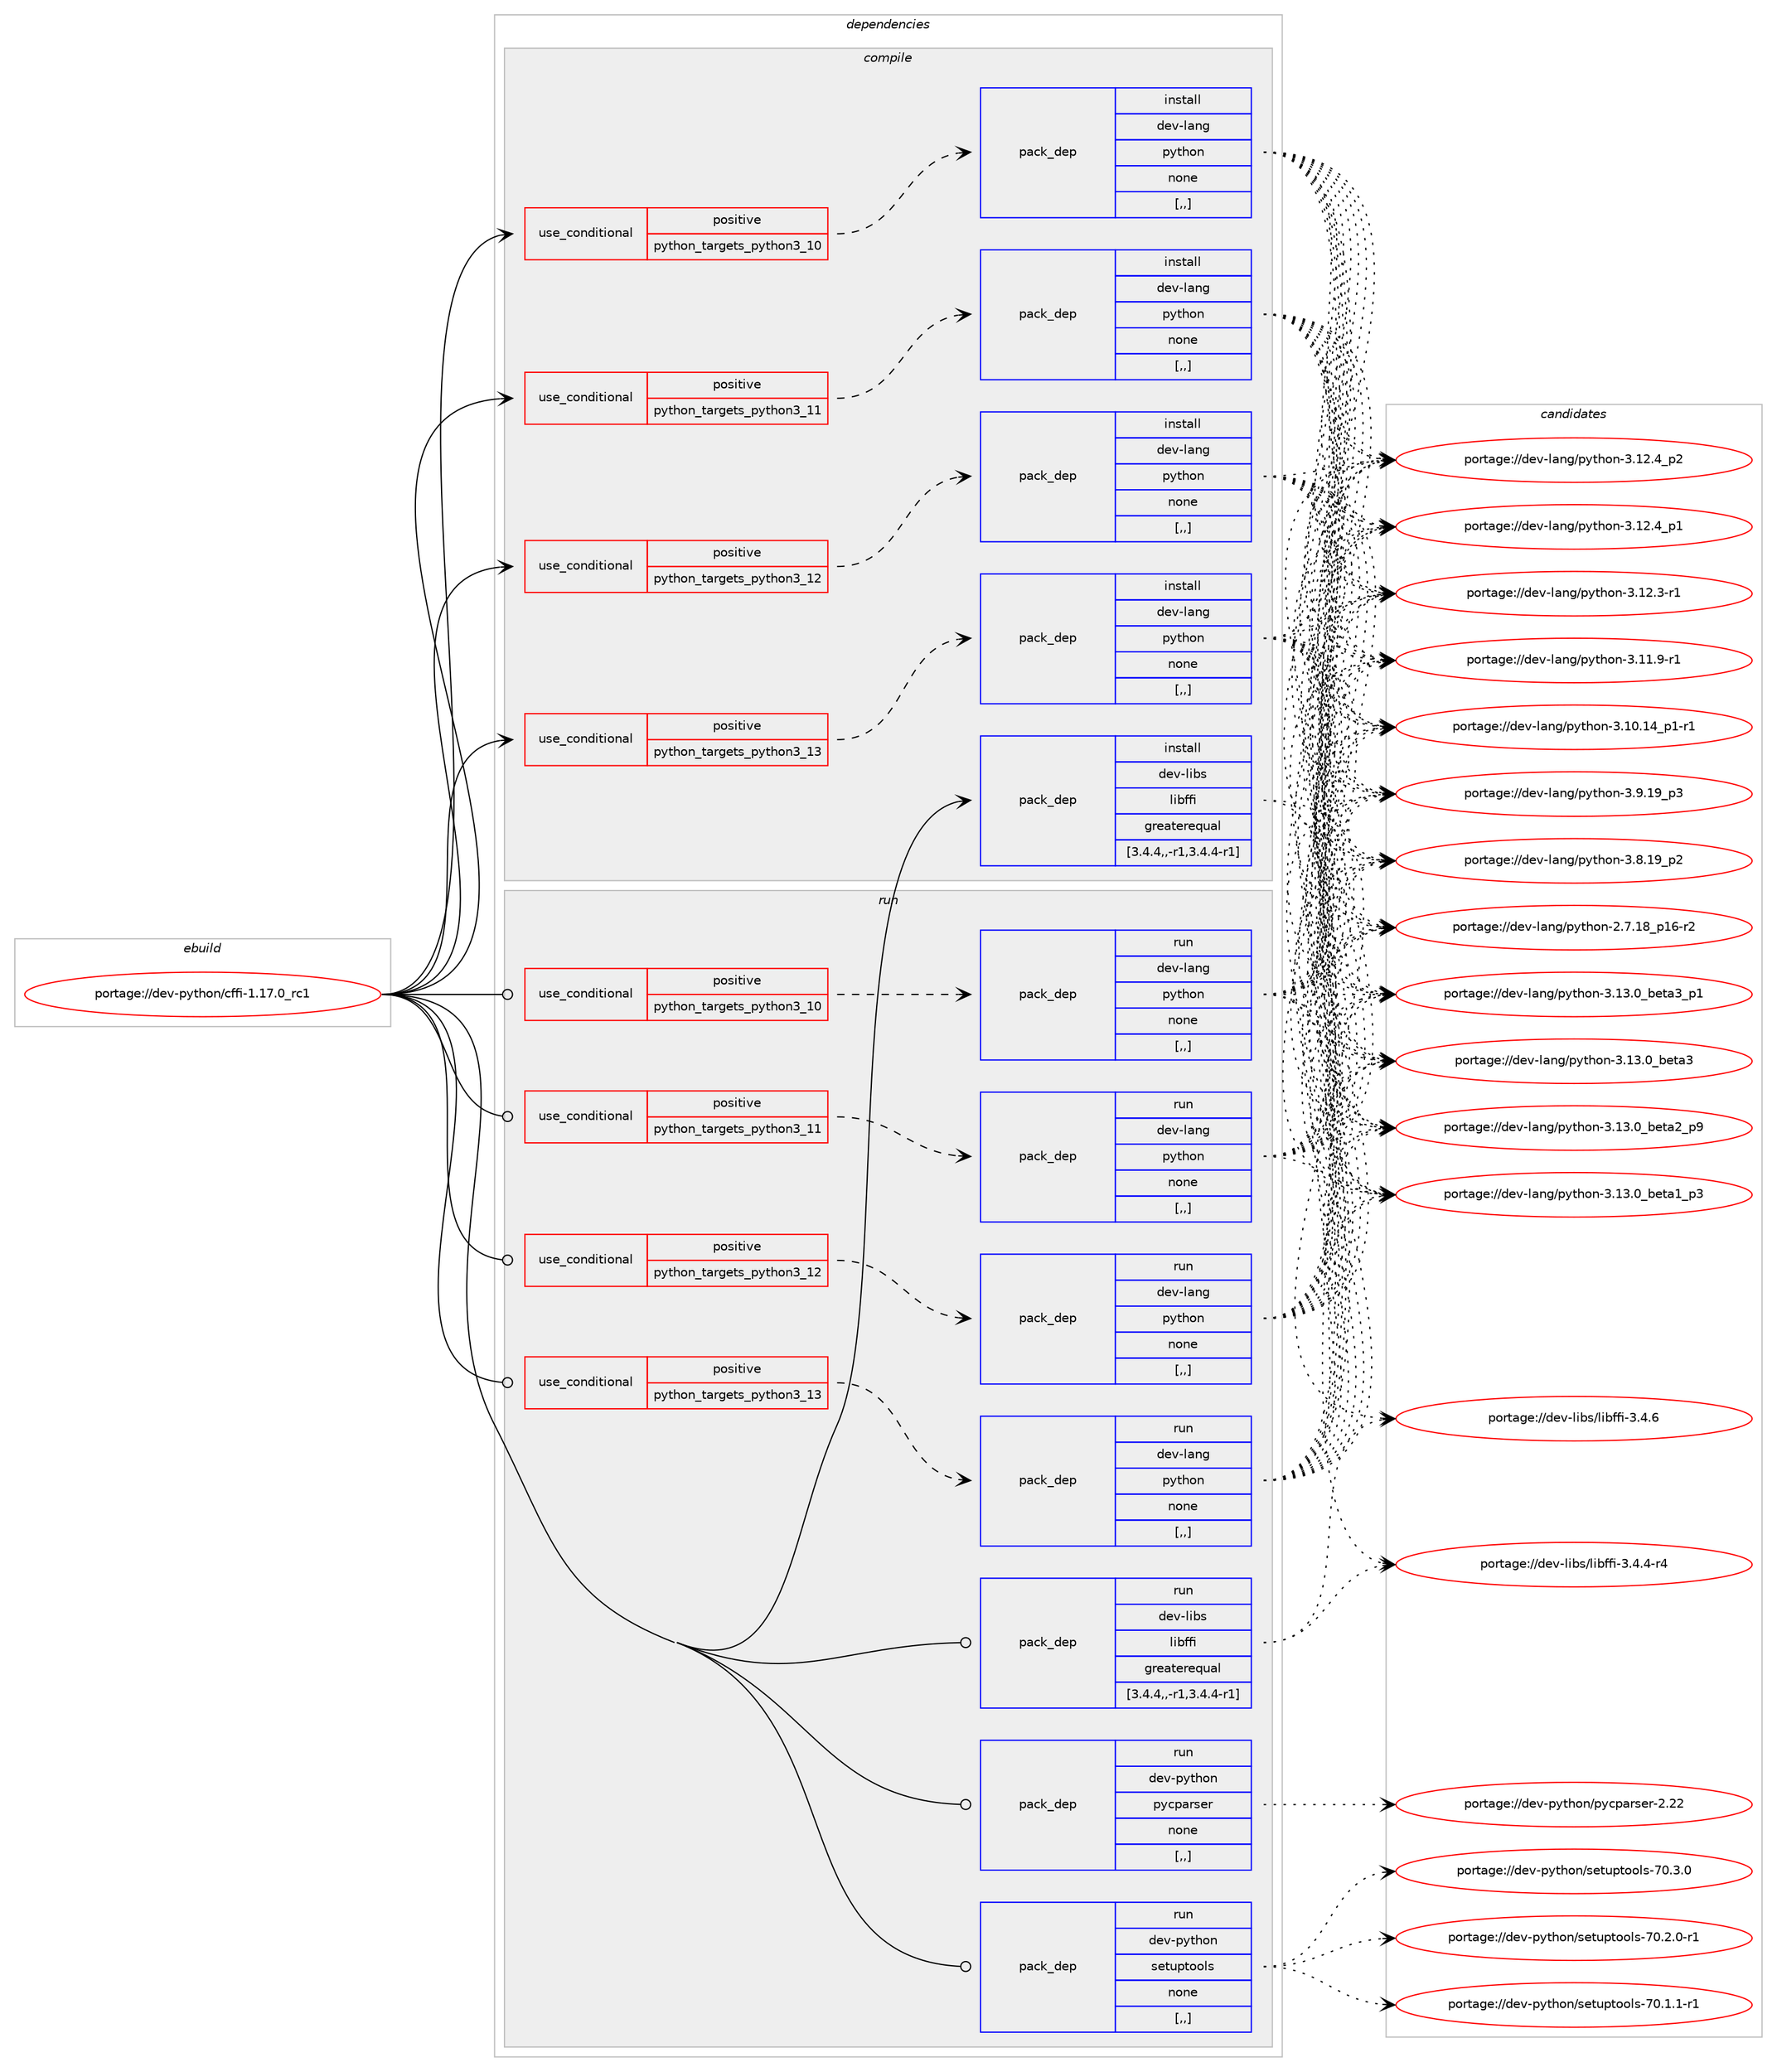 digraph prolog {

# *************
# Graph options
# *************

newrank=true;
concentrate=true;
compound=true;
graph [rankdir=LR,fontname=Helvetica,fontsize=10,ranksep=1.5];#, ranksep=2.5, nodesep=0.2];
edge  [arrowhead=vee];
node  [fontname=Helvetica,fontsize=10];

# **********
# The ebuild
# **********

subgraph cluster_leftcol {
color=gray;
rank=same;
label=<<i>ebuild</i>>;
id [label="portage://dev-python/cffi-1.17.0_rc1", color=red, width=4, href="../dev-python/cffi-1.17.0_rc1.svg"];
}

# ****************
# The dependencies
# ****************

subgraph cluster_midcol {
color=gray;
label=<<i>dependencies</i>>;
subgraph cluster_compile {
fillcolor="#eeeeee";
style=filled;
label=<<i>compile</i>>;
subgraph cond31232 {
dependency142360 [label=<<TABLE BORDER="0" CELLBORDER="1" CELLSPACING="0" CELLPADDING="4"><TR><TD ROWSPAN="3" CELLPADDING="10">use_conditional</TD></TR><TR><TD>positive</TD></TR><TR><TD>python_targets_python3_10</TD></TR></TABLE>>, shape=none, color=red];
subgraph pack109896 {
dependency142361 [label=<<TABLE BORDER="0" CELLBORDER="1" CELLSPACING="0" CELLPADDING="4" WIDTH="220"><TR><TD ROWSPAN="6" CELLPADDING="30">pack_dep</TD></TR><TR><TD WIDTH="110">install</TD></TR><TR><TD>dev-lang</TD></TR><TR><TD>python</TD></TR><TR><TD>none</TD></TR><TR><TD>[,,]</TD></TR></TABLE>>, shape=none, color=blue];
}
dependency142360:e -> dependency142361:w [weight=20,style="dashed",arrowhead="vee"];
}
id:e -> dependency142360:w [weight=20,style="solid",arrowhead="vee"];
subgraph cond31233 {
dependency142362 [label=<<TABLE BORDER="0" CELLBORDER="1" CELLSPACING="0" CELLPADDING="4"><TR><TD ROWSPAN="3" CELLPADDING="10">use_conditional</TD></TR><TR><TD>positive</TD></TR><TR><TD>python_targets_python3_11</TD></TR></TABLE>>, shape=none, color=red];
subgraph pack109897 {
dependency142363 [label=<<TABLE BORDER="0" CELLBORDER="1" CELLSPACING="0" CELLPADDING="4" WIDTH="220"><TR><TD ROWSPAN="6" CELLPADDING="30">pack_dep</TD></TR><TR><TD WIDTH="110">install</TD></TR><TR><TD>dev-lang</TD></TR><TR><TD>python</TD></TR><TR><TD>none</TD></TR><TR><TD>[,,]</TD></TR></TABLE>>, shape=none, color=blue];
}
dependency142362:e -> dependency142363:w [weight=20,style="dashed",arrowhead="vee"];
}
id:e -> dependency142362:w [weight=20,style="solid",arrowhead="vee"];
subgraph cond31234 {
dependency142364 [label=<<TABLE BORDER="0" CELLBORDER="1" CELLSPACING="0" CELLPADDING="4"><TR><TD ROWSPAN="3" CELLPADDING="10">use_conditional</TD></TR><TR><TD>positive</TD></TR><TR><TD>python_targets_python3_12</TD></TR></TABLE>>, shape=none, color=red];
subgraph pack109898 {
dependency142365 [label=<<TABLE BORDER="0" CELLBORDER="1" CELLSPACING="0" CELLPADDING="4" WIDTH="220"><TR><TD ROWSPAN="6" CELLPADDING="30">pack_dep</TD></TR><TR><TD WIDTH="110">install</TD></TR><TR><TD>dev-lang</TD></TR><TR><TD>python</TD></TR><TR><TD>none</TD></TR><TR><TD>[,,]</TD></TR></TABLE>>, shape=none, color=blue];
}
dependency142364:e -> dependency142365:w [weight=20,style="dashed",arrowhead="vee"];
}
id:e -> dependency142364:w [weight=20,style="solid",arrowhead="vee"];
subgraph cond31235 {
dependency142366 [label=<<TABLE BORDER="0" CELLBORDER="1" CELLSPACING="0" CELLPADDING="4"><TR><TD ROWSPAN="3" CELLPADDING="10">use_conditional</TD></TR><TR><TD>positive</TD></TR><TR><TD>python_targets_python3_13</TD></TR></TABLE>>, shape=none, color=red];
subgraph pack109899 {
dependency142367 [label=<<TABLE BORDER="0" CELLBORDER="1" CELLSPACING="0" CELLPADDING="4" WIDTH="220"><TR><TD ROWSPAN="6" CELLPADDING="30">pack_dep</TD></TR><TR><TD WIDTH="110">install</TD></TR><TR><TD>dev-lang</TD></TR><TR><TD>python</TD></TR><TR><TD>none</TD></TR><TR><TD>[,,]</TD></TR></TABLE>>, shape=none, color=blue];
}
dependency142366:e -> dependency142367:w [weight=20,style="dashed",arrowhead="vee"];
}
id:e -> dependency142366:w [weight=20,style="solid",arrowhead="vee"];
subgraph pack109900 {
dependency142368 [label=<<TABLE BORDER="0" CELLBORDER="1" CELLSPACING="0" CELLPADDING="4" WIDTH="220"><TR><TD ROWSPAN="6" CELLPADDING="30">pack_dep</TD></TR><TR><TD WIDTH="110">install</TD></TR><TR><TD>dev-libs</TD></TR><TR><TD>libffi</TD></TR><TR><TD>greaterequal</TD></TR><TR><TD>[3.4.4,,-r1,3.4.4-r1]</TD></TR></TABLE>>, shape=none, color=blue];
}
id:e -> dependency142368:w [weight=20,style="solid",arrowhead="vee"];
}
subgraph cluster_compileandrun {
fillcolor="#eeeeee";
style=filled;
label=<<i>compile and run</i>>;
}
subgraph cluster_run {
fillcolor="#eeeeee";
style=filled;
label=<<i>run</i>>;
subgraph cond31236 {
dependency142369 [label=<<TABLE BORDER="0" CELLBORDER="1" CELLSPACING="0" CELLPADDING="4"><TR><TD ROWSPAN="3" CELLPADDING="10">use_conditional</TD></TR><TR><TD>positive</TD></TR><TR><TD>python_targets_python3_10</TD></TR></TABLE>>, shape=none, color=red];
subgraph pack109901 {
dependency142370 [label=<<TABLE BORDER="0" CELLBORDER="1" CELLSPACING="0" CELLPADDING="4" WIDTH="220"><TR><TD ROWSPAN="6" CELLPADDING="30">pack_dep</TD></TR><TR><TD WIDTH="110">run</TD></TR><TR><TD>dev-lang</TD></TR><TR><TD>python</TD></TR><TR><TD>none</TD></TR><TR><TD>[,,]</TD></TR></TABLE>>, shape=none, color=blue];
}
dependency142369:e -> dependency142370:w [weight=20,style="dashed",arrowhead="vee"];
}
id:e -> dependency142369:w [weight=20,style="solid",arrowhead="odot"];
subgraph cond31237 {
dependency142371 [label=<<TABLE BORDER="0" CELLBORDER="1" CELLSPACING="0" CELLPADDING="4"><TR><TD ROWSPAN="3" CELLPADDING="10">use_conditional</TD></TR><TR><TD>positive</TD></TR><TR><TD>python_targets_python3_11</TD></TR></TABLE>>, shape=none, color=red];
subgraph pack109902 {
dependency142372 [label=<<TABLE BORDER="0" CELLBORDER="1" CELLSPACING="0" CELLPADDING="4" WIDTH="220"><TR><TD ROWSPAN="6" CELLPADDING="30">pack_dep</TD></TR><TR><TD WIDTH="110">run</TD></TR><TR><TD>dev-lang</TD></TR><TR><TD>python</TD></TR><TR><TD>none</TD></TR><TR><TD>[,,]</TD></TR></TABLE>>, shape=none, color=blue];
}
dependency142371:e -> dependency142372:w [weight=20,style="dashed",arrowhead="vee"];
}
id:e -> dependency142371:w [weight=20,style="solid",arrowhead="odot"];
subgraph cond31238 {
dependency142373 [label=<<TABLE BORDER="0" CELLBORDER="1" CELLSPACING="0" CELLPADDING="4"><TR><TD ROWSPAN="3" CELLPADDING="10">use_conditional</TD></TR><TR><TD>positive</TD></TR><TR><TD>python_targets_python3_12</TD></TR></TABLE>>, shape=none, color=red];
subgraph pack109903 {
dependency142374 [label=<<TABLE BORDER="0" CELLBORDER="1" CELLSPACING="0" CELLPADDING="4" WIDTH="220"><TR><TD ROWSPAN="6" CELLPADDING="30">pack_dep</TD></TR><TR><TD WIDTH="110">run</TD></TR><TR><TD>dev-lang</TD></TR><TR><TD>python</TD></TR><TR><TD>none</TD></TR><TR><TD>[,,]</TD></TR></TABLE>>, shape=none, color=blue];
}
dependency142373:e -> dependency142374:w [weight=20,style="dashed",arrowhead="vee"];
}
id:e -> dependency142373:w [weight=20,style="solid",arrowhead="odot"];
subgraph cond31239 {
dependency142375 [label=<<TABLE BORDER="0" CELLBORDER="1" CELLSPACING="0" CELLPADDING="4"><TR><TD ROWSPAN="3" CELLPADDING="10">use_conditional</TD></TR><TR><TD>positive</TD></TR><TR><TD>python_targets_python3_13</TD></TR></TABLE>>, shape=none, color=red];
subgraph pack109904 {
dependency142376 [label=<<TABLE BORDER="0" CELLBORDER="1" CELLSPACING="0" CELLPADDING="4" WIDTH="220"><TR><TD ROWSPAN="6" CELLPADDING="30">pack_dep</TD></TR><TR><TD WIDTH="110">run</TD></TR><TR><TD>dev-lang</TD></TR><TR><TD>python</TD></TR><TR><TD>none</TD></TR><TR><TD>[,,]</TD></TR></TABLE>>, shape=none, color=blue];
}
dependency142375:e -> dependency142376:w [weight=20,style="dashed",arrowhead="vee"];
}
id:e -> dependency142375:w [weight=20,style="solid",arrowhead="odot"];
subgraph pack109905 {
dependency142377 [label=<<TABLE BORDER="0" CELLBORDER="1" CELLSPACING="0" CELLPADDING="4" WIDTH="220"><TR><TD ROWSPAN="6" CELLPADDING="30">pack_dep</TD></TR><TR><TD WIDTH="110">run</TD></TR><TR><TD>dev-libs</TD></TR><TR><TD>libffi</TD></TR><TR><TD>greaterequal</TD></TR><TR><TD>[3.4.4,,-r1,3.4.4-r1]</TD></TR></TABLE>>, shape=none, color=blue];
}
id:e -> dependency142377:w [weight=20,style="solid",arrowhead="odot"];
subgraph pack109906 {
dependency142378 [label=<<TABLE BORDER="0" CELLBORDER="1" CELLSPACING="0" CELLPADDING="4" WIDTH="220"><TR><TD ROWSPAN="6" CELLPADDING="30">pack_dep</TD></TR><TR><TD WIDTH="110">run</TD></TR><TR><TD>dev-python</TD></TR><TR><TD>pycparser</TD></TR><TR><TD>none</TD></TR><TR><TD>[,,]</TD></TR></TABLE>>, shape=none, color=blue];
}
id:e -> dependency142378:w [weight=20,style="solid",arrowhead="odot"];
subgraph pack109907 {
dependency142379 [label=<<TABLE BORDER="0" CELLBORDER="1" CELLSPACING="0" CELLPADDING="4" WIDTH="220"><TR><TD ROWSPAN="6" CELLPADDING="30">pack_dep</TD></TR><TR><TD WIDTH="110">run</TD></TR><TR><TD>dev-python</TD></TR><TR><TD>setuptools</TD></TR><TR><TD>none</TD></TR><TR><TD>[,,]</TD></TR></TABLE>>, shape=none, color=blue];
}
id:e -> dependency142379:w [weight=20,style="solid",arrowhead="odot"];
}
}

# **************
# The candidates
# **************

subgraph cluster_choices {
rank=same;
color=gray;
label=<<i>candidates</i>>;

subgraph choice109896 {
color=black;
nodesep=1;
choice10010111845108971101034711212111610411111045514649514648959810111697519511249 [label="portage://dev-lang/python-3.13.0_beta3_p1", color=red, width=4,href="../dev-lang/python-3.13.0_beta3_p1.svg"];
choice1001011184510897110103471121211161041111104551464951464895981011169751 [label="portage://dev-lang/python-3.13.0_beta3", color=red, width=4,href="../dev-lang/python-3.13.0_beta3.svg"];
choice10010111845108971101034711212111610411111045514649514648959810111697509511257 [label="portage://dev-lang/python-3.13.0_beta2_p9", color=red, width=4,href="../dev-lang/python-3.13.0_beta2_p9.svg"];
choice10010111845108971101034711212111610411111045514649514648959810111697499511251 [label="portage://dev-lang/python-3.13.0_beta1_p3", color=red, width=4,href="../dev-lang/python-3.13.0_beta1_p3.svg"];
choice100101118451089711010347112121116104111110455146495046529511250 [label="portage://dev-lang/python-3.12.4_p2", color=red, width=4,href="../dev-lang/python-3.12.4_p2.svg"];
choice100101118451089711010347112121116104111110455146495046529511249 [label="portage://dev-lang/python-3.12.4_p1", color=red, width=4,href="../dev-lang/python-3.12.4_p1.svg"];
choice100101118451089711010347112121116104111110455146495046514511449 [label="portage://dev-lang/python-3.12.3-r1", color=red, width=4,href="../dev-lang/python-3.12.3-r1.svg"];
choice100101118451089711010347112121116104111110455146494946574511449 [label="portage://dev-lang/python-3.11.9-r1", color=red, width=4,href="../dev-lang/python-3.11.9-r1.svg"];
choice100101118451089711010347112121116104111110455146494846495295112494511449 [label="portage://dev-lang/python-3.10.14_p1-r1", color=red, width=4,href="../dev-lang/python-3.10.14_p1-r1.svg"];
choice100101118451089711010347112121116104111110455146574649579511251 [label="portage://dev-lang/python-3.9.19_p3", color=red, width=4,href="../dev-lang/python-3.9.19_p3.svg"];
choice100101118451089711010347112121116104111110455146564649579511250 [label="portage://dev-lang/python-3.8.19_p2", color=red, width=4,href="../dev-lang/python-3.8.19_p2.svg"];
choice100101118451089711010347112121116104111110455046554649569511249544511450 [label="portage://dev-lang/python-2.7.18_p16-r2", color=red, width=4,href="../dev-lang/python-2.7.18_p16-r2.svg"];
dependency142361:e -> choice10010111845108971101034711212111610411111045514649514648959810111697519511249:w [style=dotted,weight="100"];
dependency142361:e -> choice1001011184510897110103471121211161041111104551464951464895981011169751:w [style=dotted,weight="100"];
dependency142361:e -> choice10010111845108971101034711212111610411111045514649514648959810111697509511257:w [style=dotted,weight="100"];
dependency142361:e -> choice10010111845108971101034711212111610411111045514649514648959810111697499511251:w [style=dotted,weight="100"];
dependency142361:e -> choice100101118451089711010347112121116104111110455146495046529511250:w [style=dotted,weight="100"];
dependency142361:e -> choice100101118451089711010347112121116104111110455146495046529511249:w [style=dotted,weight="100"];
dependency142361:e -> choice100101118451089711010347112121116104111110455146495046514511449:w [style=dotted,weight="100"];
dependency142361:e -> choice100101118451089711010347112121116104111110455146494946574511449:w [style=dotted,weight="100"];
dependency142361:e -> choice100101118451089711010347112121116104111110455146494846495295112494511449:w [style=dotted,weight="100"];
dependency142361:e -> choice100101118451089711010347112121116104111110455146574649579511251:w [style=dotted,weight="100"];
dependency142361:e -> choice100101118451089711010347112121116104111110455146564649579511250:w [style=dotted,weight="100"];
dependency142361:e -> choice100101118451089711010347112121116104111110455046554649569511249544511450:w [style=dotted,weight="100"];
}
subgraph choice109897 {
color=black;
nodesep=1;
choice10010111845108971101034711212111610411111045514649514648959810111697519511249 [label="portage://dev-lang/python-3.13.0_beta3_p1", color=red, width=4,href="../dev-lang/python-3.13.0_beta3_p1.svg"];
choice1001011184510897110103471121211161041111104551464951464895981011169751 [label="portage://dev-lang/python-3.13.0_beta3", color=red, width=4,href="../dev-lang/python-3.13.0_beta3.svg"];
choice10010111845108971101034711212111610411111045514649514648959810111697509511257 [label="portage://dev-lang/python-3.13.0_beta2_p9", color=red, width=4,href="../dev-lang/python-3.13.0_beta2_p9.svg"];
choice10010111845108971101034711212111610411111045514649514648959810111697499511251 [label="portage://dev-lang/python-3.13.0_beta1_p3", color=red, width=4,href="../dev-lang/python-3.13.0_beta1_p3.svg"];
choice100101118451089711010347112121116104111110455146495046529511250 [label="portage://dev-lang/python-3.12.4_p2", color=red, width=4,href="../dev-lang/python-3.12.4_p2.svg"];
choice100101118451089711010347112121116104111110455146495046529511249 [label="portage://dev-lang/python-3.12.4_p1", color=red, width=4,href="../dev-lang/python-3.12.4_p1.svg"];
choice100101118451089711010347112121116104111110455146495046514511449 [label="portage://dev-lang/python-3.12.3-r1", color=red, width=4,href="../dev-lang/python-3.12.3-r1.svg"];
choice100101118451089711010347112121116104111110455146494946574511449 [label="portage://dev-lang/python-3.11.9-r1", color=red, width=4,href="../dev-lang/python-3.11.9-r1.svg"];
choice100101118451089711010347112121116104111110455146494846495295112494511449 [label="portage://dev-lang/python-3.10.14_p1-r1", color=red, width=4,href="../dev-lang/python-3.10.14_p1-r1.svg"];
choice100101118451089711010347112121116104111110455146574649579511251 [label="portage://dev-lang/python-3.9.19_p3", color=red, width=4,href="../dev-lang/python-3.9.19_p3.svg"];
choice100101118451089711010347112121116104111110455146564649579511250 [label="portage://dev-lang/python-3.8.19_p2", color=red, width=4,href="../dev-lang/python-3.8.19_p2.svg"];
choice100101118451089711010347112121116104111110455046554649569511249544511450 [label="portage://dev-lang/python-2.7.18_p16-r2", color=red, width=4,href="../dev-lang/python-2.7.18_p16-r2.svg"];
dependency142363:e -> choice10010111845108971101034711212111610411111045514649514648959810111697519511249:w [style=dotted,weight="100"];
dependency142363:e -> choice1001011184510897110103471121211161041111104551464951464895981011169751:w [style=dotted,weight="100"];
dependency142363:e -> choice10010111845108971101034711212111610411111045514649514648959810111697509511257:w [style=dotted,weight="100"];
dependency142363:e -> choice10010111845108971101034711212111610411111045514649514648959810111697499511251:w [style=dotted,weight="100"];
dependency142363:e -> choice100101118451089711010347112121116104111110455146495046529511250:w [style=dotted,weight="100"];
dependency142363:e -> choice100101118451089711010347112121116104111110455146495046529511249:w [style=dotted,weight="100"];
dependency142363:e -> choice100101118451089711010347112121116104111110455146495046514511449:w [style=dotted,weight="100"];
dependency142363:e -> choice100101118451089711010347112121116104111110455146494946574511449:w [style=dotted,weight="100"];
dependency142363:e -> choice100101118451089711010347112121116104111110455146494846495295112494511449:w [style=dotted,weight="100"];
dependency142363:e -> choice100101118451089711010347112121116104111110455146574649579511251:w [style=dotted,weight="100"];
dependency142363:e -> choice100101118451089711010347112121116104111110455146564649579511250:w [style=dotted,weight="100"];
dependency142363:e -> choice100101118451089711010347112121116104111110455046554649569511249544511450:w [style=dotted,weight="100"];
}
subgraph choice109898 {
color=black;
nodesep=1;
choice10010111845108971101034711212111610411111045514649514648959810111697519511249 [label="portage://dev-lang/python-3.13.0_beta3_p1", color=red, width=4,href="../dev-lang/python-3.13.0_beta3_p1.svg"];
choice1001011184510897110103471121211161041111104551464951464895981011169751 [label="portage://dev-lang/python-3.13.0_beta3", color=red, width=4,href="../dev-lang/python-3.13.0_beta3.svg"];
choice10010111845108971101034711212111610411111045514649514648959810111697509511257 [label="portage://dev-lang/python-3.13.0_beta2_p9", color=red, width=4,href="../dev-lang/python-3.13.0_beta2_p9.svg"];
choice10010111845108971101034711212111610411111045514649514648959810111697499511251 [label="portage://dev-lang/python-3.13.0_beta1_p3", color=red, width=4,href="../dev-lang/python-3.13.0_beta1_p3.svg"];
choice100101118451089711010347112121116104111110455146495046529511250 [label="portage://dev-lang/python-3.12.4_p2", color=red, width=4,href="../dev-lang/python-3.12.4_p2.svg"];
choice100101118451089711010347112121116104111110455146495046529511249 [label="portage://dev-lang/python-3.12.4_p1", color=red, width=4,href="../dev-lang/python-3.12.4_p1.svg"];
choice100101118451089711010347112121116104111110455146495046514511449 [label="portage://dev-lang/python-3.12.3-r1", color=red, width=4,href="../dev-lang/python-3.12.3-r1.svg"];
choice100101118451089711010347112121116104111110455146494946574511449 [label="portage://dev-lang/python-3.11.9-r1", color=red, width=4,href="../dev-lang/python-3.11.9-r1.svg"];
choice100101118451089711010347112121116104111110455146494846495295112494511449 [label="portage://dev-lang/python-3.10.14_p1-r1", color=red, width=4,href="../dev-lang/python-3.10.14_p1-r1.svg"];
choice100101118451089711010347112121116104111110455146574649579511251 [label="portage://dev-lang/python-3.9.19_p3", color=red, width=4,href="../dev-lang/python-3.9.19_p3.svg"];
choice100101118451089711010347112121116104111110455146564649579511250 [label="portage://dev-lang/python-3.8.19_p2", color=red, width=4,href="../dev-lang/python-3.8.19_p2.svg"];
choice100101118451089711010347112121116104111110455046554649569511249544511450 [label="portage://dev-lang/python-2.7.18_p16-r2", color=red, width=4,href="../dev-lang/python-2.7.18_p16-r2.svg"];
dependency142365:e -> choice10010111845108971101034711212111610411111045514649514648959810111697519511249:w [style=dotted,weight="100"];
dependency142365:e -> choice1001011184510897110103471121211161041111104551464951464895981011169751:w [style=dotted,weight="100"];
dependency142365:e -> choice10010111845108971101034711212111610411111045514649514648959810111697509511257:w [style=dotted,weight="100"];
dependency142365:e -> choice10010111845108971101034711212111610411111045514649514648959810111697499511251:w [style=dotted,weight="100"];
dependency142365:e -> choice100101118451089711010347112121116104111110455146495046529511250:w [style=dotted,weight="100"];
dependency142365:e -> choice100101118451089711010347112121116104111110455146495046529511249:w [style=dotted,weight="100"];
dependency142365:e -> choice100101118451089711010347112121116104111110455146495046514511449:w [style=dotted,weight="100"];
dependency142365:e -> choice100101118451089711010347112121116104111110455146494946574511449:w [style=dotted,weight="100"];
dependency142365:e -> choice100101118451089711010347112121116104111110455146494846495295112494511449:w [style=dotted,weight="100"];
dependency142365:e -> choice100101118451089711010347112121116104111110455146574649579511251:w [style=dotted,weight="100"];
dependency142365:e -> choice100101118451089711010347112121116104111110455146564649579511250:w [style=dotted,weight="100"];
dependency142365:e -> choice100101118451089711010347112121116104111110455046554649569511249544511450:w [style=dotted,weight="100"];
}
subgraph choice109899 {
color=black;
nodesep=1;
choice10010111845108971101034711212111610411111045514649514648959810111697519511249 [label="portage://dev-lang/python-3.13.0_beta3_p1", color=red, width=4,href="../dev-lang/python-3.13.0_beta3_p1.svg"];
choice1001011184510897110103471121211161041111104551464951464895981011169751 [label="portage://dev-lang/python-3.13.0_beta3", color=red, width=4,href="../dev-lang/python-3.13.0_beta3.svg"];
choice10010111845108971101034711212111610411111045514649514648959810111697509511257 [label="portage://dev-lang/python-3.13.0_beta2_p9", color=red, width=4,href="../dev-lang/python-3.13.0_beta2_p9.svg"];
choice10010111845108971101034711212111610411111045514649514648959810111697499511251 [label="portage://dev-lang/python-3.13.0_beta1_p3", color=red, width=4,href="../dev-lang/python-3.13.0_beta1_p3.svg"];
choice100101118451089711010347112121116104111110455146495046529511250 [label="portage://dev-lang/python-3.12.4_p2", color=red, width=4,href="../dev-lang/python-3.12.4_p2.svg"];
choice100101118451089711010347112121116104111110455146495046529511249 [label="portage://dev-lang/python-3.12.4_p1", color=red, width=4,href="../dev-lang/python-3.12.4_p1.svg"];
choice100101118451089711010347112121116104111110455146495046514511449 [label="portage://dev-lang/python-3.12.3-r1", color=red, width=4,href="../dev-lang/python-3.12.3-r1.svg"];
choice100101118451089711010347112121116104111110455146494946574511449 [label="portage://dev-lang/python-3.11.9-r1", color=red, width=4,href="../dev-lang/python-3.11.9-r1.svg"];
choice100101118451089711010347112121116104111110455146494846495295112494511449 [label="portage://dev-lang/python-3.10.14_p1-r1", color=red, width=4,href="../dev-lang/python-3.10.14_p1-r1.svg"];
choice100101118451089711010347112121116104111110455146574649579511251 [label="portage://dev-lang/python-3.9.19_p3", color=red, width=4,href="../dev-lang/python-3.9.19_p3.svg"];
choice100101118451089711010347112121116104111110455146564649579511250 [label="portage://dev-lang/python-3.8.19_p2", color=red, width=4,href="../dev-lang/python-3.8.19_p2.svg"];
choice100101118451089711010347112121116104111110455046554649569511249544511450 [label="portage://dev-lang/python-2.7.18_p16-r2", color=red, width=4,href="../dev-lang/python-2.7.18_p16-r2.svg"];
dependency142367:e -> choice10010111845108971101034711212111610411111045514649514648959810111697519511249:w [style=dotted,weight="100"];
dependency142367:e -> choice1001011184510897110103471121211161041111104551464951464895981011169751:w [style=dotted,weight="100"];
dependency142367:e -> choice10010111845108971101034711212111610411111045514649514648959810111697509511257:w [style=dotted,weight="100"];
dependency142367:e -> choice10010111845108971101034711212111610411111045514649514648959810111697499511251:w [style=dotted,weight="100"];
dependency142367:e -> choice100101118451089711010347112121116104111110455146495046529511250:w [style=dotted,weight="100"];
dependency142367:e -> choice100101118451089711010347112121116104111110455146495046529511249:w [style=dotted,weight="100"];
dependency142367:e -> choice100101118451089711010347112121116104111110455146495046514511449:w [style=dotted,weight="100"];
dependency142367:e -> choice100101118451089711010347112121116104111110455146494946574511449:w [style=dotted,weight="100"];
dependency142367:e -> choice100101118451089711010347112121116104111110455146494846495295112494511449:w [style=dotted,weight="100"];
dependency142367:e -> choice100101118451089711010347112121116104111110455146574649579511251:w [style=dotted,weight="100"];
dependency142367:e -> choice100101118451089711010347112121116104111110455146564649579511250:w [style=dotted,weight="100"];
dependency142367:e -> choice100101118451089711010347112121116104111110455046554649569511249544511450:w [style=dotted,weight="100"];
}
subgraph choice109900 {
color=black;
nodesep=1;
choice10010111845108105981154710810598102102105455146524654 [label="portage://dev-libs/libffi-3.4.6", color=red, width=4,href="../dev-libs/libffi-3.4.6.svg"];
choice100101118451081059811547108105981021021054551465246524511452 [label="portage://dev-libs/libffi-3.4.4-r4", color=red, width=4,href="../dev-libs/libffi-3.4.4-r4.svg"];
dependency142368:e -> choice10010111845108105981154710810598102102105455146524654:w [style=dotted,weight="100"];
dependency142368:e -> choice100101118451081059811547108105981021021054551465246524511452:w [style=dotted,weight="100"];
}
subgraph choice109901 {
color=black;
nodesep=1;
choice10010111845108971101034711212111610411111045514649514648959810111697519511249 [label="portage://dev-lang/python-3.13.0_beta3_p1", color=red, width=4,href="../dev-lang/python-3.13.0_beta3_p1.svg"];
choice1001011184510897110103471121211161041111104551464951464895981011169751 [label="portage://dev-lang/python-3.13.0_beta3", color=red, width=4,href="../dev-lang/python-3.13.0_beta3.svg"];
choice10010111845108971101034711212111610411111045514649514648959810111697509511257 [label="portage://dev-lang/python-3.13.0_beta2_p9", color=red, width=4,href="../dev-lang/python-3.13.0_beta2_p9.svg"];
choice10010111845108971101034711212111610411111045514649514648959810111697499511251 [label="portage://dev-lang/python-3.13.0_beta1_p3", color=red, width=4,href="../dev-lang/python-3.13.0_beta1_p3.svg"];
choice100101118451089711010347112121116104111110455146495046529511250 [label="portage://dev-lang/python-3.12.4_p2", color=red, width=4,href="../dev-lang/python-3.12.4_p2.svg"];
choice100101118451089711010347112121116104111110455146495046529511249 [label="portage://dev-lang/python-3.12.4_p1", color=red, width=4,href="../dev-lang/python-3.12.4_p1.svg"];
choice100101118451089711010347112121116104111110455146495046514511449 [label="portage://dev-lang/python-3.12.3-r1", color=red, width=4,href="../dev-lang/python-3.12.3-r1.svg"];
choice100101118451089711010347112121116104111110455146494946574511449 [label="portage://dev-lang/python-3.11.9-r1", color=red, width=4,href="../dev-lang/python-3.11.9-r1.svg"];
choice100101118451089711010347112121116104111110455146494846495295112494511449 [label="portage://dev-lang/python-3.10.14_p1-r1", color=red, width=4,href="../dev-lang/python-3.10.14_p1-r1.svg"];
choice100101118451089711010347112121116104111110455146574649579511251 [label="portage://dev-lang/python-3.9.19_p3", color=red, width=4,href="../dev-lang/python-3.9.19_p3.svg"];
choice100101118451089711010347112121116104111110455146564649579511250 [label="portage://dev-lang/python-3.8.19_p2", color=red, width=4,href="../dev-lang/python-3.8.19_p2.svg"];
choice100101118451089711010347112121116104111110455046554649569511249544511450 [label="portage://dev-lang/python-2.7.18_p16-r2", color=red, width=4,href="../dev-lang/python-2.7.18_p16-r2.svg"];
dependency142370:e -> choice10010111845108971101034711212111610411111045514649514648959810111697519511249:w [style=dotted,weight="100"];
dependency142370:e -> choice1001011184510897110103471121211161041111104551464951464895981011169751:w [style=dotted,weight="100"];
dependency142370:e -> choice10010111845108971101034711212111610411111045514649514648959810111697509511257:w [style=dotted,weight="100"];
dependency142370:e -> choice10010111845108971101034711212111610411111045514649514648959810111697499511251:w [style=dotted,weight="100"];
dependency142370:e -> choice100101118451089711010347112121116104111110455146495046529511250:w [style=dotted,weight="100"];
dependency142370:e -> choice100101118451089711010347112121116104111110455146495046529511249:w [style=dotted,weight="100"];
dependency142370:e -> choice100101118451089711010347112121116104111110455146495046514511449:w [style=dotted,weight="100"];
dependency142370:e -> choice100101118451089711010347112121116104111110455146494946574511449:w [style=dotted,weight="100"];
dependency142370:e -> choice100101118451089711010347112121116104111110455146494846495295112494511449:w [style=dotted,weight="100"];
dependency142370:e -> choice100101118451089711010347112121116104111110455146574649579511251:w [style=dotted,weight="100"];
dependency142370:e -> choice100101118451089711010347112121116104111110455146564649579511250:w [style=dotted,weight="100"];
dependency142370:e -> choice100101118451089711010347112121116104111110455046554649569511249544511450:w [style=dotted,weight="100"];
}
subgraph choice109902 {
color=black;
nodesep=1;
choice10010111845108971101034711212111610411111045514649514648959810111697519511249 [label="portage://dev-lang/python-3.13.0_beta3_p1", color=red, width=4,href="../dev-lang/python-3.13.0_beta3_p1.svg"];
choice1001011184510897110103471121211161041111104551464951464895981011169751 [label="portage://dev-lang/python-3.13.0_beta3", color=red, width=4,href="../dev-lang/python-3.13.0_beta3.svg"];
choice10010111845108971101034711212111610411111045514649514648959810111697509511257 [label="portage://dev-lang/python-3.13.0_beta2_p9", color=red, width=4,href="../dev-lang/python-3.13.0_beta2_p9.svg"];
choice10010111845108971101034711212111610411111045514649514648959810111697499511251 [label="portage://dev-lang/python-3.13.0_beta1_p3", color=red, width=4,href="../dev-lang/python-3.13.0_beta1_p3.svg"];
choice100101118451089711010347112121116104111110455146495046529511250 [label="portage://dev-lang/python-3.12.4_p2", color=red, width=4,href="../dev-lang/python-3.12.4_p2.svg"];
choice100101118451089711010347112121116104111110455146495046529511249 [label="portage://dev-lang/python-3.12.4_p1", color=red, width=4,href="../dev-lang/python-3.12.4_p1.svg"];
choice100101118451089711010347112121116104111110455146495046514511449 [label="portage://dev-lang/python-3.12.3-r1", color=red, width=4,href="../dev-lang/python-3.12.3-r1.svg"];
choice100101118451089711010347112121116104111110455146494946574511449 [label="portage://dev-lang/python-3.11.9-r1", color=red, width=4,href="../dev-lang/python-3.11.9-r1.svg"];
choice100101118451089711010347112121116104111110455146494846495295112494511449 [label="portage://dev-lang/python-3.10.14_p1-r1", color=red, width=4,href="../dev-lang/python-3.10.14_p1-r1.svg"];
choice100101118451089711010347112121116104111110455146574649579511251 [label="portage://dev-lang/python-3.9.19_p3", color=red, width=4,href="../dev-lang/python-3.9.19_p3.svg"];
choice100101118451089711010347112121116104111110455146564649579511250 [label="portage://dev-lang/python-3.8.19_p2", color=red, width=4,href="../dev-lang/python-3.8.19_p2.svg"];
choice100101118451089711010347112121116104111110455046554649569511249544511450 [label="portage://dev-lang/python-2.7.18_p16-r2", color=red, width=4,href="../dev-lang/python-2.7.18_p16-r2.svg"];
dependency142372:e -> choice10010111845108971101034711212111610411111045514649514648959810111697519511249:w [style=dotted,weight="100"];
dependency142372:e -> choice1001011184510897110103471121211161041111104551464951464895981011169751:w [style=dotted,weight="100"];
dependency142372:e -> choice10010111845108971101034711212111610411111045514649514648959810111697509511257:w [style=dotted,weight="100"];
dependency142372:e -> choice10010111845108971101034711212111610411111045514649514648959810111697499511251:w [style=dotted,weight="100"];
dependency142372:e -> choice100101118451089711010347112121116104111110455146495046529511250:w [style=dotted,weight="100"];
dependency142372:e -> choice100101118451089711010347112121116104111110455146495046529511249:w [style=dotted,weight="100"];
dependency142372:e -> choice100101118451089711010347112121116104111110455146495046514511449:w [style=dotted,weight="100"];
dependency142372:e -> choice100101118451089711010347112121116104111110455146494946574511449:w [style=dotted,weight="100"];
dependency142372:e -> choice100101118451089711010347112121116104111110455146494846495295112494511449:w [style=dotted,weight="100"];
dependency142372:e -> choice100101118451089711010347112121116104111110455146574649579511251:w [style=dotted,weight="100"];
dependency142372:e -> choice100101118451089711010347112121116104111110455146564649579511250:w [style=dotted,weight="100"];
dependency142372:e -> choice100101118451089711010347112121116104111110455046554649569511249544511450:w [style=dotted,weight="100"];
}
subgraph choice109903 {
color=black;
nodesep=1;
choice10010111845108971101034711212111610411111045514649514648959810111697519511249 [label="portage://dev-lang/python-3.13.0_beta3_p1", color=red, width=4,href="../dev-lang/python-3.13.0_beta3_p1.svg"];
choice1001011184510897110103471121211161041111104551464951464895981011169751 [label="portage://dev-lang/python-3.13.0_beta3", color=red, width=4,href="../dev-lang/python-3.13.0_beta3.svg"];
choice10010111845108971101034711212111610411111045514649514648959810111697509511257 [label="portage://dev-lang/python-3.13.0_beta2_p9", color=red, width=4,href="../dev-lang/python-3.13.0_beta2_p9.svg"];
choice10010111845108971101034711212111610411111045514649514648959810111697499511251 [label="portage://dev-lang/python-3.13.0_beta1_p3", color=red, width=4,href="../dev-lang/python-3.13.0_beta1_p3.svg"];
choice100101118451089711010347112121116104111110455146495046529511250 [label="portage://dev-lang/python-3.12.4_p2", color=red, width=4,href="../dev-lang/python-3.12.4_p2.svg"];
choice100101118451089711010347112121116104111110455146495046529511249 [label="portage://dev-lang/python-3.12.4_p1", color=red, width=4,href="../dev-lang/python-3.12.4_p1.svg"];
choice100101118451089711010347112121116104111110455146495046514511449 [label="portage://dev-lang/python-3.12.3-r1", color=red, width=4,href="../dev-lang/python-3.12.3-r1.svg"];
choice100101118451089711010347112121116104111110455146494946574511449 [label="portage://dev-lang/python-3.11.9-r1", color=red, width=4,href="../dev-lang/python-3.11.9-r1.svg"];
choice100101118451089711010347112121116104111110455146494846495295112494511449 [label="portage://dev-lang/python-3.10.14_p1-r1", color=red, width=4,href="../dev-lang/python-3.10.14_p1-r1.svg"];
choice100101118451089711010347112121116104111110455146574649579511251 [label="portage://dev-lang/python-3.9.19_p3", color=red, width=4,href="../dev-lang/python-3.9.19_p3.svg"];
choice100101118451089711010347112121116104111110455146564649579511250 [label="portage://dev-lang/python-3.8.19_p2", color=red, width=4,href="../dev-lang/python-3.8.19_p2.svg"];
choice100101118451089711010347112121116104111110455046554649569511249544511450 [label="portage://dev-lang/python-2.7.18_p16-r2", color=red, width=4,href="../dev-lang/python-2.7.18_p16-r2.svg"];
dependency142374:e -> choice10010111845108971101034711212111610411111045514649514648959810111697519511249:w [style=dotted,weight="100"];
dependency142374:e -> choice1001011184510897110103471121211161041111104551464951464895981011169751:w [style=dotted,weight="100"];
dependency142374:e -> choice10010111845108971101034711212111610411111045514649514648959810111697509511257:w [style=dotted,weight="100"];
dependency142374:e -> choice10010111845108971101034711212111610411111045514649514648959810111697499511251:w [style=dotted,weight="100"];
dependency142374:e -> choice100101118451089711010347112121116104111110455146495046529511250:w [style=dotted,weight="100"];
dependency142374:e -> choice100101118451089711010347112121116104111110455146495046529511249:w [style=dotted,weight="100"];
dependency142374:e -> choice100101118451089711010347112121116104111110455146495046514511449:w [style=dotted,weight="100"];
dependency142374:e -> choice100101118451089711010347112121116104111110455146494946574511449:w [style=dotted,weight="100"];
dependency142374:e -> choice100101118451089711010347112121116104111110455146494846495295112494511449:w [style=dotted,weight="100"];
dependency142374:e -> choice100101118451089711010347112121116104111110455146574649579511251:w [style=dotted,weight="100"];
dependency142374:e -> choice100101118451089711010347112121116104111110455146564649579511250:w [style=dotted,weight="100"];
dependency142374:e -> choice100101118451089711010347112121116104111110455046554649569511249544511450:w [style=dotted,weight="100"];
}
subgraph choice109904 {
color=black;
nodesep=1;
choice10010111845108971101034711212111610411111045514649514648959810111697519511249 [label="portage://dev-lang/python-3.13.0_beta3_p1", color=red, width=4,href="../dev-lang/python-3.13.0_beta3_p1.svg"];
choice1001011184510897110103471121211161041111104551464951464895981011169751 [label="portage://dev-lang/python-3.13.0_beta3", color=red, width=4,href="../dev-lang/python-3.13.0_beta3.svg"];
choice10010111845108971101034711212111610411111045514649514648959810111697509511257 [label="portage://dev-lang/python-3.13.0_beta2_p9", color=red, width=4,href="../dev-lang/python-3.13.0_beta2_p9.svg"];
choice10010111845108971101034711212111610411111045514649514648959810111697499511251 [label="portage://dev-lang/python-3.13.0_beta1_p3", color=red, width=4,href="../dev-lang/python-3.13.0_beta1_p3.svg"];
choice100101118451089711010347112121116104111110455146495046529511250 [label="portage://dev-lang/python-3.12.4_p2", color=red, width=4,href="../dev-lang/python-3.12.4_p2.svg"];
choice100101118451089711010347112121116104111110455146495046529511249 [label="portage://dev-lang/python-3.12.4_p1", color=red, width=4,href="../dev-lang/python-3.12.4_p1.svg"];
choice100101118451089711010347112121116104111110455146495046514511449 [label="portage://dev-lang/python-3.12.3-r1", color=red, width=4,href="../dev-lang/python-3.12.3-r1.svg"];
choice100101118451089711010347112121116104111110455146494946574511449 [label="portage://dev-lang/python-3.11.9-r1", color=red, width=4,href="../dev-lang/python-3.11.9-r1.svg"];
choice100101118451089711010347112121116104111110455146494846495295112494511449 [label="portage://dev-lang/python-3.10.14_p1-r1", color=red, width=4,href="../dev-lang/python-3.10.14_p1-r1.svg"];
choice100101118451089711010347112121116104111110455146574649579511251 [label="portage://dev-lang/python-3.9.19_p3", color=red, width=4,href="../dev-lang/python-3.9.19_p3.svg"];
choice100101118451089711010347112121116104111110455146564649579511250 [label="portage://dev-lang/python-3.8.19_p2", color=red, width=4,href="../dev-lang/python-3.8.19_p2.svg"];
choice100101118451089711010347112121116104111110455046554649569511249544511450 [label="portage://dev-lang/python-2.7.18_p16-r2", color=red, width=4,href="../dev-lang/python-2.7.18_p16-r2.svg"];
dependency142376:e -> choice10010111845108971101034711212111610411111045514649514648959810111697519511249:w [style=dotted,weight="100"];
dependency142376:e -> choice1001011184510897110103471121211161041111104551464951464895981011169751:w [style=dotted,weight="100"];
dependency142376:e -> choice10010111845108971101034711212111610411111045514649514648959810111697509511257:w [style=dotted,weight="100"];
dependency142376:e -> choice10010111845108971101034711212111610411111045514649514648959810111697499511251:w [style=dotted,weight="100"];
dependency142376:e -> choice100101118451089711010347112121116104111110455146495046529511250:w [style=dotted,weight="100"];
dependency142376:e -> choice100101118451089711010347112121116104111110455146495046529511249:w [style=dotted,weight="100"];
dependency142376:e -> choice100101118451089711010347112121116104111110455146495046514511449:w [style=dotted,weight="100"];
dependency142376:e -> choice100101118451089711010347112121116104111110455146494946574511449:w [style=dotted,weight="100"];
dependency142376:e -> choice100101118451089711010347112121116104111110455146494846495295112494511449:w [style=dotted,weight="100"];
dependency142376:e -> choice100101118451089711010347112121116104111110455146574649579511251:w [style=dotted,weight="100"];
dependency142376:e -> choice100101118451089711010347112121116104111110455146564649579511250:w [style=dotted,weight="100"];
dependency142376:e -> choice100101118451089711010347112121116104111110455046554649569511249544511450:w [style=dotted,weight="100"];
}
subgraph choice109905 {
color=black;
nodesep=1;
choice10010111845108105981154710810598102102105455146524654 [label="portage://dev-libs/libffi-3.4.6", color=red, width=4,href="../dev-libs/libffi-3.4.6.svg"];
choice100101118451081059811547108105981021021054551465246524511452 [label="portage://dev-libs/libffi-3.4.4-r4", color=red, width=4,href="../dev-libs/libffi-3.4.4-r4.svg"];
dependency142377:e -> choice10010111845108105981154710810598102102105455146524654:w [style=dotted,weight="100"];
dependency142377:e -> choice100101118451081059811547108105981021021054551465246524511452:w [style=dotted,weight="100"];
}
subgraph choice109906 {
color=black;
nodesep=1;
choice100101118451121211161041111104711212199112971141151011144550465050 [label="portage://dev-python/pycparser-2.22", color=red, width=4,href="../dev-python/pycparser-2.22.svg"];
dependency142378:e -> choice100101118451121211161041111104711212199112971141151011144550465050:w [style=dotted,weight="100"];
}
subgraph choice109907 {
color=black;
nodesep=1;
choice100101118451121211161041111104711510111611711211611111110811545554846514648 [label="portage://dev-python/setuptools-70.3.0", color=red, width=4,href="../dev-python/setuptools-70.3.0.svg"];
choice1001011184511212111610411111047115101116117112116111111108115455548465046484511449 [label="portage://dev-python/setuptools-70.2.0-r1", color=red, width=4,href="../dev-python/setuptools-70.2.0-r1.svg"];
choice1001011184511212111610411111047115101116117112116111111108115455548464946494511449 [label="portage://dev-python/setuptools-70.1.1-r1", color=red, width=4,href="../dev-python/setuptools-70.1.1-r1.svg"];
dependency142379:e -> choice100101118451121211161041111104711510111611711211611111110811545554846514648:w [style=dotted,weight="100"];
dependency142379:e -> choice1001011184511212111610411111047115101116117112116111111108115455548465046484511449:w [style=dotted,weight="100"];
dependency142379:e -> choice1001011184511212111610411111047115101116117112116111111108115455548464946494511449:w [style=dotted,weight="100"];
}
}

}
